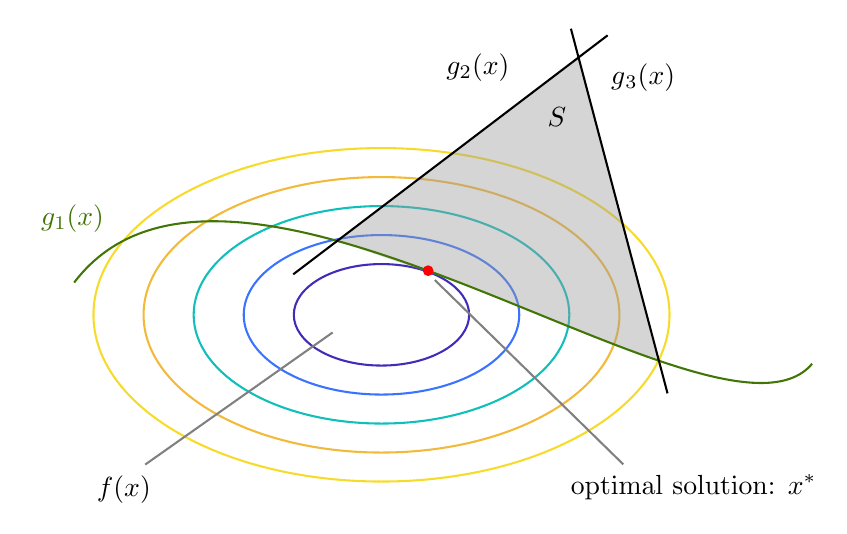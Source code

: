 

\tikzset{every picture/.style={line width=0.75pt}} %

\begin{tikzpicture}[x=0.75pt,y=0.75pt,yscale=-1,xscale=1]

\draw  [color={rgb, 255:red, 16; green, 190; blue, 186 }  ,draw opacity=1 ] (109.02,186.67) .. controls (109.02,157.74) and (149.54,134.28) .. (199.52,134.28) .. controls (249.5,134.28) and (290.02,157.74) .. (290.02,186.67) .. controls (290.02,215.6) and (249.5,239.06) .. (199.52,239.06) .. controls (149.54,239.06) and (109.02,215.6) .. (109.02,186.67) -- cycle ;
\draw  [color={rgb, 255:red, 58; green, 115; blue, 255 }  ,draw opacity=1 ] (133.15,186.67) .. controls (133.15,165.45) and (162.87,148.25) .. (199.52,148.25) .. controls (236.17,148.25) and (265.89,165.45) .. (265.89,186.67) .. controls (265.89,207.89) and (236.17,225.09) .. (199.52,225.09) .. controls (162.87,225.09) and (133.15,207.89) .. (133.15,186.67) -- cycle ;
\draw  [color={rgb, 255:red, 65; green, 44; blue, 186 }  ,draw opacity=1 ] (157.28,186.67) .. controls (157.28,173.17) and (176.19,162.22) .. (199.52,162.22) .. controls (222.84,162.22) and (241.75,173.17) .. (241.75,186.67) .. controls (241.75,200.17) and (222.84,211.12) .. (199.52,211.12) .. controls (176.19,211.12) and (157.28,200.17) .. (157.28,186.67) -- cycle ;
\draw  [color={rgb, 255:red, 243; green, 186; blue, 57 }  ,draw opacity=1 ] (84.88,186.67) .. controls (84.88,150.02) and (136.21,120.31) .. (199.52,120.31) .. controls (262.83,120.31) and (314.16,150.02) .. (314.16,186.67) .. controls (314.16,223.32) and (262.83,253.03) .. (199.52,253.03) .. controls (136.21,253.03) and (84.88,223.32) .. (84.88,186.67) -- cycle ;
\draw  [color={rgb, 255:red, 247; green, 219; blue, 42 }  ,draw opacity=1 ] (60.75,186.67) .. controls (60.75,142.31) and (122.88,106.34) .. (199.52,106.34) .. controls (276.16,106.34) and (338.29,142.31) .. (338.29,186.67) .. controls (338.29,231.04) and (276.16,267) .. (199.52,267) .. controls (122.88,267) and (60.75,231.04) .. (60.75,186.67) -- cycle ;
\draw  [draw opacity=0][fill={rgb, 255:red, 155; green, 155; blue, 155 }  ,fill opacity=0.42 ] (294.71,62.79) .. controls (294.95,63.6) and (298.22,76.18) .. (302.64,93.2) .. controls (307.06,110.22) and (331.66,205.84) .. (332.57,207.79) .. controls (333.48,209.74) and (273,186.07) .. (256.43,178.79) .. controls (239.86,171.5) and (177.55,151.48) .. (178.57,150.64) .. controls (179.6,149.8) and (210.18,126.59) .. (238.44,105.22) .. controls (266.69,83.85) and (294.48,61.97) .. (294.71,62.79) -- cycle ;
\draw [color={rgb, 255:red, 65; green, 117; blue, 5 }  ,draw opacity=1 ]   (51.46,171.13) .. controls (127.5,70.75) and (363,262.75) .. (407,210.25) ;
\draw    (290.79,48.83) -- (337.33,224.5) ;
\draw    (157,167.17) -- (308.49,52.02) ;
\draw  [draw opacity=0][fill={rgb, 255:red, 255; green, 0; blue, 0 }  ,fill opacity=1 ] (219.42,165.4) .. controls (219.42,163.97) and (220.57,162.81) .. (222,162.81) .. controls (223.43,162.81) and (224.59,163.97) .. (224.59,165.4) .. controls (224.59,166.83) and (223.43,167.99) .. (222,167.99) .. controls (220.57,167.99) and (219.42,166.83) .. (219.42,165.4) -- cycle ;
\draw [color={rgb, 255:red, 128; green, 128; blue, 128 }  ,draw opacity=1 ]   (225.2,169.9) -- (316,258.7) ;
\draw [color={rgb, 255:red, 128; green, 128; blue, 128 }  ,draw opacity=1 ]   (85.67,258.83) -- (176,195.17) ;

\draw (278.02,85.14) node [anchor=north west][inner sep=0.75pt]    {$S$};
\draw (289.27,261.87) node [anchor=north west][inner sep=0.75pt]   [align=left] {optimal solution: $\displaystyle x^{*}$};
\draw (34,132.07) node [anchor=north west][inner sep=0.75pt]    {$\textcolor[rgb]{0.25,0.46,0.02}{g_{1}( x)}$};
\draw (229.33,59.4) node [anchor=north west][inner sep=0.75pt]    {$\textcolor[rgb]{0,0,0}{g_{2}( x)}$};
\draw (308.67,64.07) node [anchor=north west][inner sep=0.75pt]    {$\textcolor[rgb]{0,0,0}{g}\textcolor[rgb]{0,0,0}{_{3}}\textcolor[rgb]{0,0,0}{(}\textcolor[rgb]{0,0,0}{x}\textcolor[rgb]{0,0,0}{)}$};
\draw (60.93,262.67) node [anchor=north west][inner sep=0.75pt]   [align=left] {$\displaystyle f( x)$};


\end{tikzpicture}